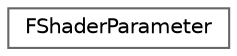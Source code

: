 digraph "Graphical Class Hierarchy"
{
 // INTERACTIVE_SVG=YES
 // LATEX_PDF_SIZE
  bgcolor="transparent";
  edge [fontname=Helvetica,fontsize=10,labelfontname=Helvetica,labelfontsize=10];
  node [fontname=Helvetica,fontsize=10,shape=box,height=0.2,width=0.4];
  rankdir="LR";
  Node0 [id="Node000000",label="FShaderParameter",height=0.2,width=0.4,color="grey40", fillcolor="white", style="filled",URL="$d3/db2/classFShaderParameter.html",tooltip="A shader parameter's register binding."];
}
